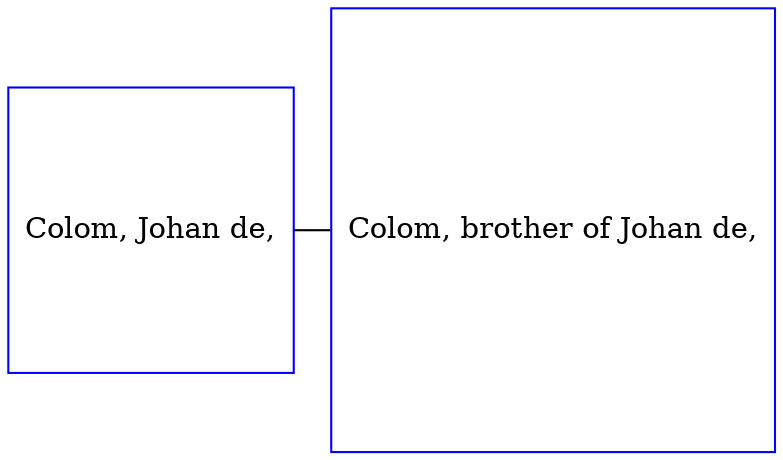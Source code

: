 digraph D {
    edge [dir=none];    node [shape=box];    "012889"   [label="Colom, Johan de,", shape=box, regular=1, color="blue"] ;
"012890"   [label="Colom, brother of Johan de,", shape=box, regular=1, color="blue"] ;
{rank=same; 012889->012890};
}